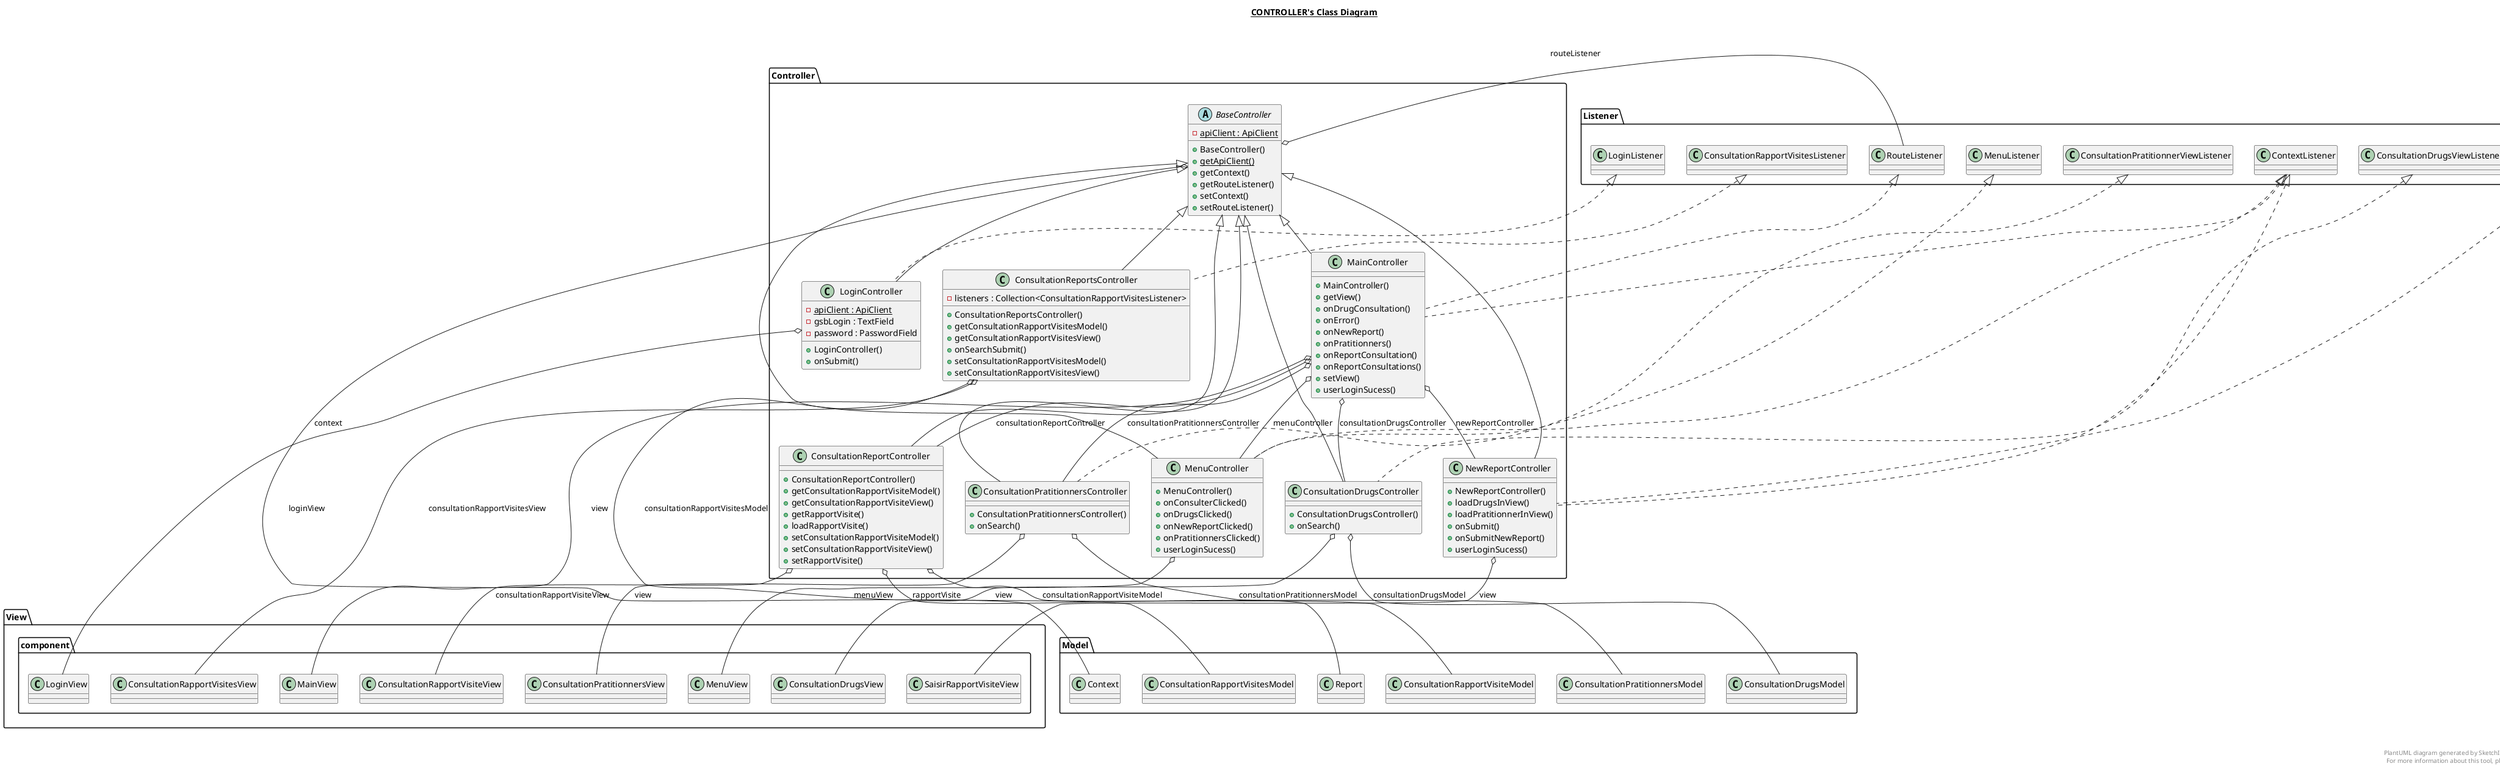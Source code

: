 @startuml

title __CONTROLLER's Class Diagram__\n

    namespace Controller {
      abstract class Controller.BaseController {
          {static} - apiClient : ApiClient
          + BaseController()
          {static} + getApiClient()
          + getContext()
          + getRouteListener()
          + setContext()
          + setRouteListener()
      }
    }
  

  
    namespace Controller {
      class Controller.ConsultationDrugsController {
          + ConsultationDrugsController()
          + onSearch()
      }
    }
  

  
    namespace Controller {
      class Controller.ConsultationPratitionnersController {
          + ConsultationPratitionnersController()
          + onSearch()
      }
    }
  

  
    namespace Controller {
      class Controller.ConsultationReportController {
          + ConsultationReportController()
          + getConsultationRapportVisiteModel()
          + getConsultationRapportVisiteView()
          + getRapportVisite()
          + loadRapportVisite()
          + setConsultationRapportVisiteModel()
          + setConsultationRapportVisiteView()
          + setRapportVisite()
      }
    }
  

  
    namespace Controller {
      class Controller.ConsultationReportsController {
          - listeners : Collection<ConsultationRapportVisitesListener>
          + ConsultationReportsController()
          + getConsultationRapportVisitesModel()
          + getConsultationRapportVisitesView()
          + onSearchSubmit()
          + setConsultationRapportVisitesModel()
          + setConsultationRapportVisitesView()
      }
    }
  

  
    namespace Controller {
      class Controller.LoginController {
          {static} - apiClient : ApiClient
          - gsbLogin : TextField
          - password : PasswordField
          + LoginController()
          + onSubmit()
      }
    }
  

  
    namespace Controller {
      class Controller.MainController {
          + MainController()
          + getView()
          + onDrugConsultation()
          + onError()
          + onNewReport()
          + onPratitionners()
          + onReportConsultation()
          + onReportConsultations()
          + setView()
          + userLoginSucess()
      }
    }
  

  
    namespace Controller {
      class Controller.MenuController {
          + MenuController()
          + onConsulterClicked()
          + onDrugsClicked()
          + onNewReportClicked()
          + onPratitionnersClicked()
          + userLoginSucess()
      }
    }
  

  
    namespace Controller {
      class Controller.NewReportController {
          + NewReportController()
          + loadDrugsInView()
          + loadPratitionnerInView()
          + onSubmit()
          + onSubmitNewReport()
          + userLoginSucess()
      }
    }
  

  Controller.BaseController o-- Model.Context : context
  Controller.BaseController o-- Listener.RouteListener : routeListener
  Controller.ConsultationDrugsController .up.|> Listener.ConsultationDrugsViewListener
  Controller.ConsultationDrugsController -up-|> Controller.BaseController
  Controller.ConsultationDrugsController o-- Model.ConsultationDrugsModel : consultationDrugsModel
  Controller.ConsultationDrugsController o-- View.component.ConsultationDrugsView : view
  Controller.ConsultationPratitionnersController .up.|> Listener.ConsultationPratitionnerViewListener
  Controller.ConsultationPratitionnersController -up-|> Controller.BaseController
  Controller.ConsultationPratitionnersController o-- Model.ConsultationPratitionnersModel : consultationPratitionnersModel
  Controller.ConsultationPratitionnersController o-- View.component.ConsultationPratitionnersView : view
  Controller.ConsultationReportController -up-|> Controller.BaseController
  Controller.ConsultationReportController o-- Model.ConsultationRapportVisiteModel : consultationRapportVisiteModel
  Controller.ConsultationReportController o-- View.component.ConsultationRapportVisiteView : consultationRapportVisiteView
  Controller.ConsultationReportController o-- Model.Report : rapportVisite
  Controller.ConsultationReportsController .up.|> Listener.ConsultationRapportVisitesListener
  Controller.ConsultationReportsController -up-|> Controller.BaseController
  Controller.ConsultationReportsController o-- Model.ConsultationRapportVisitesModel : consultationRapportVisitesModel
  Controller.ConsultationReportsController o-- View.component.ConsultationRapportVisitesView : consultationRapportVisitesView
  Controller.LoginController .up.|> Listener.LoginListener
  Controller.LoginController -up-|> Controller.BaseController
  Controller.LoginController o-- View.component.LoginView : loginView
  Controller.MainController .up.|> Listener.ContextListener
  Controller.MainController .up.|> Listener.RouteListener
  Controller.MainController -up-|> Controller.BaseController
  Controller.MainController o-- Controller.ConsultationDrugsController : consultationDrugsController
  Controller.MainController o-- Controller.ConsultationPratitionnersController : consultationPratitionnersController
  Controller.MainController o-- Controller.ConsultationReportController : consultationReportController
  Controller.MainController o-- Controller.MenuController : menuController
  Controller.MainController o-- Controller.NewReportController : newReportController
  Controller.MainController o-- View.component.MainView : view
  Controller.MenuController .up.|> Listener.ContextListener
  Controller.MenuController .up.|> Listener.MenuListener
  Controller.MenuController -up-|> Controller.BaseController
  Controller.MenuController o-- View.component.MenuView : menuView
  Controller.NewReportController .up.|> Listener.ContextListener
  Controller.NewReportController .up.|> Listener.NewReportListener
  Controller.NewReportController -up-|> Controller.BaseController
  Controller.NewReportController o-- View.component.SaisirRapportVisiteView : view


right footer


PlantUML diagram generated by SketchIt! (https://bitbucket.org/pmesmeur/sketch.it)
For more information about this tool, please contact philippe.mesmeur@gmail.com
endfooter

@enduml
